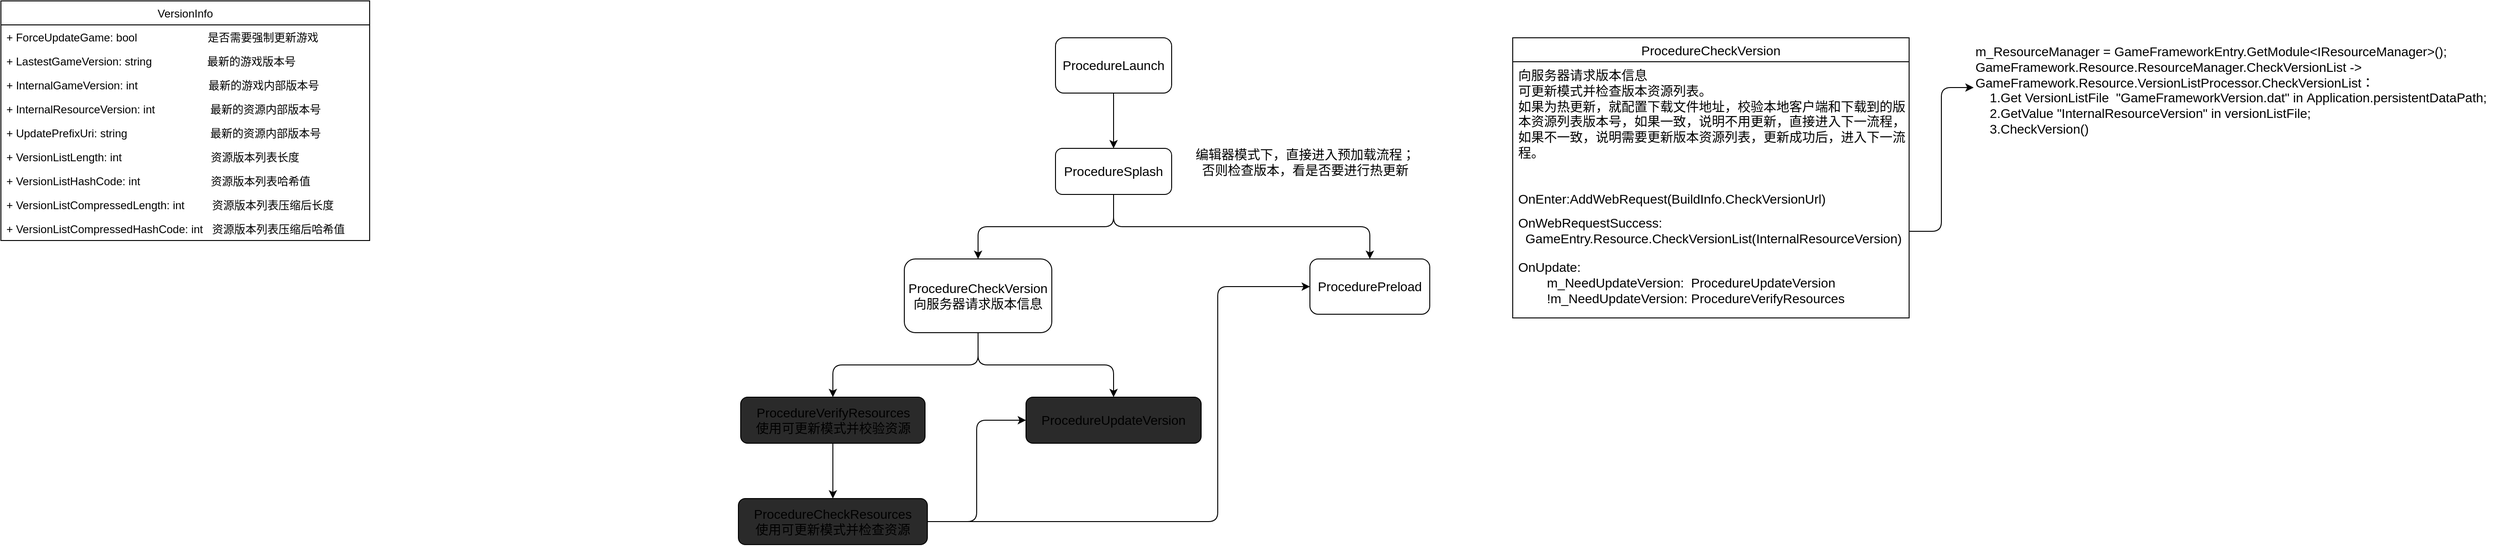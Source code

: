 <mxfile>
    <diagram id="QUaw3bAE2YYsnRq7ILRl" name="第 1 页">
        <mxGraphModel dx="1630" dy="1234" grid="1" gridSize="10" guides="1" tooltips="1" connect="1" arrows="1" fold="1" page="1" pageScale="1" pageWidth="827" pageHeight="1169" background="none" math="0" shadow="0">
            <root>
                <mxCell id="0"/>
                <mxCell id="1" parent="0"/>
                <mxCell id="17" style="edgeStyle=orthogonalEdgeStyle;html=1;exitX=0.5;exitY=1;exitDx=0;exitDy=0;entryX=0.5;entryY=0;entryDx=0;entryDy=0;" parent="1" source="6" target="7" edge="1">
                    <mxGeometry relative="1" as="geometry"/>
                </mxCell>
                <mxCell id="6" value="ProcedureLaunch" style="rounded=1;whiteSpace=wrap;html=1;fontSize=14;" parent="1" vertex="1">
                    <mxGeometry x="1164" y="60" width="126" height="60" as="geometry"/>
                </mxCell>
                <mxCell id="42" style="edgeStyle=orthogonalEdgeStyle;html=1;entryX=0.5;entryY=0;entryDx=0;entryDy=0;exitX=0.5;exitY=1;exitDx=0;exitDy=0;" edge="1" parent="1" source="7" target="13">
                    <mxGeometry relative="1" as="geometry"/>
                </mxCell>
                <mxCell id="yiAYSCsGN9VdWLq7-ZU1-89" style="edgeStyle=orthogonalEdgeStyle;html=1;fontSize=14;exitX=0.5;exitY=1;exitDx=0;exitDy=0;" edge="1" parent="1" source="7" target="10">
                    <mxGeometry relative="1" as="geometry"/>
                </mxCell>
                <mxCell id="7" value="&lt;span style=&quot;font-size: 14px;&quot;&gt;ProcedureSplash&lt;/span&gt;" style="rounded=1;whiteSpace=wrap;html=1;fontSize=14;" parent="1" vertex="1">
                    <mxGeometry x="1164" y="180" width="126" height="50" as="geometry"/>
                </mxCell>
                <mxCell id="8" value="编辑器模式下，直接进入预加载流程；否则检查版本，看是否要进行热更新" style="text;html=1;strokeColor=none;fillColor=none;align=center;verticalAlign=middle;whiteSpace=wrap;rounded=0;fontSize=14;" parent="1" vertex="1">
                    <mxGeometry x="1310" y="160" width="250" height="70" as="geometry"/>
                </mxCell>
                <mxCell id="10" value="ProcedurePreload" style="rounded=1;whiteSpace=wrap;html=1;align=center;fontSize=14;" parent="1" vertex="1">
                    <mxGeometry x="1440" y="300" width="130" height="60" as="geometry"/>
                </mxCell>
                <mxCell id="yiAYSCsGN9VdWLq7-ZU1-79" style="edgeStyle=orthogonalEdgeStyle;html=1;entryX=0.5;entryY=0;entryDx=0;entryDy=0;fontSize=14;exitX=0.5;exitY=1;exitDx=0;exitDy=0;" edge="1" parent="1" source="13" target="yiAYSCsGN9VdWLq7-ZU1-77">
                    <mxGeometry relative="1" as="geometry"/>
                </mxCell>
                <mxCell id="yiAYSCsGN9VdWLq7-ZU1-80" style="edgeStyle=orthogonalEdgeStyle;html=1;entryX=0.5;entryY=0;entryDx=0;entryDy=0;fontSize=14;" edge="1" parent="1" source="13" target="yiAYSCsGN9VdWLq7-ZU1-78">
                    <mxGeometry relative="1" as="geometry"/>
                </mxCell>
                <mxCell id="13" value="ProcedureCheckVersion&lt;br&gt;向服务器请求版本信息" style="rounded=1;whiteSpace=wrap;html=1;fontSize=14;" parent="1" vertex="1">
                    <mxGeometry x="1000" y="300" width="160" height="80" as="geometry"/>
                </mxCell>
                <mxCell id="18" value="VersionInfo" style="swimlane;fontStyle=0;childLayout=stackLayout;horizontal=1;startSize=26;fillColor=none;horizontalStack=0;resizeParent=1;resizeParentMax=0;resizeLast=0;collapsible=1;marginBottom=0;" vertex="1" parent="1">
                    <mxGeometry x="20" y="20" width="400" height="260" as="geometry">
                        <mxRectangle x="20" y="20" width="90" height="26" as="alternateBounds"/>
                    </mxGeometry>
                </mxCell>
                <mxCell id="19" value="+ ForceUpdateGame: bool                       是否需要强制更新游戏" style="text;strokeColor=none;fillColor=none;align=left;verticalAlign=top;spacingLeft=4;spacingRight=4;overflow=hidden;rotatable=0;points=[[0,0.5],[1,0.5]];portConstraint=eastwest;" vertex="1" parent="18">
                    <mxGeometry y="26" width="400" height="26" as="geometry"/>
                </mxCell>
                <mxCell id="20" value="+ LastestGameVersion: string                  最新的游戏版本号 " style="text;strokeColor=none;fillColor=none;align=left;verticalAlign=top;spacingLeft=4;spacingRight=4;overflow=hidden;rotatable=0;points=[[0,0.5],[1,0.5]];portConstraint=eastwest;" vertex="1" parent="18">
                    <mxGeometry y="52" width="400" height="26" as="geometry"/>
                </mxCell>
                <mxCell id="21" value="+ InternalGameVersion: int                       最新的游戏内部版本号" style="text;strokeColor=none;fillColor=none;align=left;verticalAlign=top;spacingLeft=4;spacingRight=4;overflow=hidden;rotatable=0;points=[[0,0.5],[1,0.5]];portConstraint=eastwest;" vertex="1" parent="18">
                    <mxGeometry y="78" width="400" height="26" as="geometry"/>
                </mxCell>
                <mxCell id="22" value="+ InternalResourceVersion: int                  最新的资源内部版本号" style="text;strokeColor=none;fillColor=none;align=left;verticalAlign=top;spacingLeft=4;spacingRight=4;overflow=hidden;rotatable=0;points=[[0,0.5],[1,0.5]];portConstraint=eastwest;" vertex="1" parent="18">
                    <mxGeometry y="104" width="400" height="26" as="geometry"/>
                </mxCell>
                <mxCell id="23" value="+ UpdatePrefixUri: string                           最新的资源内部版本号    " style="text;strokeColor=none;fillColor=none;align=left;verticalAlign=top;spacingLeft=4;spacingRight=4;overflow=hidden;rotatable=0;points=[[0,0.5],[1,0.5]];portConstraint=eastwest;" vertex="1" parent="18">
                    <mxGeometry y="130" width="400" height="26" as="geometry"/>
                </mxCell>
                <mxCell id="24" value="+ VersionListLength: int                             资源版本列表长度" style="text;strokeColor=none;fillColor=none;align=left;verticalAlign=top;spacingLeft=4;spacingRight=4;overflow=hidden;rotatable=0;points=[[0,0.5],[1,0.5]];portConstraint=eastwest;" vertex="1" parent="18">
                    <mxGeometry y="156" width="400" height="26" as="geometry"/>
                </mxCell>
                <mxCell id="25" value="+ VersionListHashCode: int                       资源版本列表哈希值" style="text;strokeColor=none;fillColor=none;align=left;verticalAlign=top;spacingLeft=4;spacingRight=4;overflow=hidden;rotatable=0;points=[[0,0.5],[1,0.5]];portConstraint=eastwest;" vertex="1" parent="18">
                    <mxGeometry y="182" width="400" height="26" as="geometry"/>
                </mxCell>
                <mxCell id="26" value="+ VersionListCompressedLength: int         资源版本列表压缩后长度" style="text;strokeColor=none;fillColor=none;align=left;verticalAlign=top;spacingLeft=4;spacingRight=4;overflow=hidden;rotatable=0;points=[[0,0.5],[1,0.5]];portConstraint=eastwest;" vertex="1" parent="18">
                    <mxGeometry y="208" width="400" height="26" as="geometry"/>
                </mxCell>
                <mxCell id="33" value="+ VersionListCompressedHashCode: int   资源版本列表压缩后哈希值" style="text;strokeColor=none;fillColor=none;align=left;verticalAlign=top;spacingLeft=4;spacingRight=4;overflow=hidden;rotatable=0;points=[[0,0.5],[1,0.5]];portConstraint=eastwest;" vertex="1" parent="18">
                    <mxGeometry y="234" width="400" height="26" as="geometry"/>
                </mxCell>
                <mxCell id="yiAYSCsGN9VdWLq7-ZU1-55" value="ProcedureCheckVersion" style="swimlane;fontStyle=0;childLayout=stackLayout;horizontal=1;startSize=26;horizontalStack=0;resizeParent=1;resizeParentMax=0;resizeLast=0;collapsible=1;marginBottom=0;fontSize=14;" vertex="1" parent="1">
                    <mxGeometry x="1660" y="60" width="430" height="304" as="geometry">
                        <mxRectangle x="1650" y="56" width="110" height="26" as="alternateBounds"/>
                    </mxGeometry>
                </mxCell>
                <mxCell id="yiAYSCsGN9VdWLq7-ZU1-84" value="向服务器请求版本信息&#10;可更新模式并检查版本资源列表。&#10;如果为热更新，就配置下载文件地址，校验本地客户端和下载到的版本资源列表版本号，如果一致，说明不用更新，直接进入下一流程，如果不一致，说明需要更新版本资源列表，更新成功后，进入下一流程。" style="text;strokeColor=none;fillColor=none;align=left;verticalAlign=top;spacingLeft=4;spacingRight=4;overflow=hidden;rotatable=0;points=[[0,0.5],[1,0.5]];portConstraint=eastwest;whiteSpace=wrap;fontSize=14;" vertex="1" parent="yiAYSCsGN9VdWLq7-ZU1-55">
                    <mxGeometry y="26" width="430" height="134" as="geometry"/>
                </mxCell>
                <mxCell id="yiAYSCsGN9VdWLq7-ZU1-56" value="OnEnter:AddWebRequest(BuildInfo.CheckVersionUrl)" style="text;strokeColor=none;fillColor=none;align=left;verticalAlign=top;spacingLeft=4;spacingRight=4;overflow=hidden;rotatable=0;points=[[0,0.5],[1,0.5]];portConstraint=eastwest;whiteSpace=wrap;fontSize=14;" vertex="1" parent="yiAYSCsGN9VdWLq7-ZU1-55">
                    <mxGeometry y="160" width="430" height="26" as="geometry"/>
                </mxCell>
                <mxCell id="yiAYSCsGN9VdWLq7-ZU1-57" value="OnWebRequestSuccess:&#10;  GameEntry.Resource.CheckVersionList(InternalResourceVersion)" style="text;strokeColor=none;fillColor=none;align=left;verticalAlign=top;spacingLeft=4;spacingRight=4;overflow=hidden;rotatable=0;points=[[0,0.5],[1,0.5]];portConstraint=eastwest;fontSize=14;" vertex="1" parent="yiAYSCsGN9VdWLq7-ZU1-55">
                    <mxGeometry y="186" width="430" height="48" as="geometry"/>
                </mxCell>
                <mxCell id="yiAYSCsGN9VdWLq7-ZU1-58" value="OnUpdate:&#10;        m_NeedUpdateVersion:  ProcedureUpdateVersion&#10;        !m_NeedUpdateVersion: ProcedureVerifyResources" style="text;strokeColor=none;fillColor=none;align=left;verticalAlign=top;spacingLeft=4;spacingRight=4;overflow=hidden;rotatable=0;points=[[0,0.5],[1,0.5]];portConstraint=eastwest;fontSize=14;" vertex="1" parent="yiAYSCsGN9VdWLq7-ZU1-55">
                    <mxGeometry y="234" width="430" height="70" as="geometry"/>
                </mxCell>
                <mxCell id="yiAYSCsGN9VdWLq7-ZU1-75" value="m_ResourceManager = GameFrameworkEntry.GetModule&amp;lt;IResourceManager&amp;gt;();&lt;br&gt;GameFramework.Resource.ResourceManager.CheckVersionList -&amp;gt; &lt;br&gt;GameFramework.Resource.VersionListProcessor.CheckVersionList：&lt;br&gt;    1.Get VersionListFile  &amp;quot;GameFrameworkVersion.dat&amp;quot; in Application.persistentDataPath;&lt;br&gt;    2.GetValue &amp;quot;InternalResourceVersion&amp;quot; in versionListFile;&lt;br&gt;    3.CheckVersion()" style="text;align=left;verticalAlign=top;resizable=0;points=[];autosize=1;strokeColor=none;fontSize=14;html=1;" vertex="1" parent="1">
                    <mxGeometry x="2160" y="60" width="570" height="110" as="geometry"/>
                </mxCell>
                <mxCell id="yiAYSCsGN9VdWLq7-ZU1-76" style="edgeStyle=orthogonalEdgeStyle;html=1;entryX=0;entryY=0.491;entryDx=0;entryDy=0;entryPerimeter=0;fontSize=14;" edge="1" parent="1" source="yiAYSCsGN9VdWLq7-ZU1-57" target="yiAYSCsGN9VdWLq7-ZU1-75">
                    <mxGeometry relative="1" as="geometry"/>
                </mxCell>
                <mxCell id="yiAYSCsGN9VdWLq7-ZU1-77" value="ProcedureUpdateVersion" style="rounded=1;whiteSpace=wrap;html=1;fontSize=14;fillColor=#2a2a2a;verticalAlign=middle;" vertex="1" parent="1">
                    <mxGeometry x="1132" y="450" width="190" height="50" as="geometry"/>
                </mxCell>
                <mxCell id="yiAYSCsGN9VdWLq7-ZU1-83" style="edgeStyle=orthogonalEdgeStyle;html=1;entryX=0.5;entryY=0;entryDx=0;entryDy=0;fontSize=14;" edge="1" parent="1" source="yiAYSCsGN9VdWLq7-ZU1-78" target="yiAYSCsGN9VdWLq7-ZU1-81">
                    <mxGeometry relative="1" as="geometry"/>
                </mxCell>
                <mxCell id="yiAYSCsGN9VdWLq7-ZU1-78" value="ProcedureVerifyResources&lt;br&gt;使用可更新模式并校验资源" style="rounded=1;whiteSpace=wrap;html=1;fontSize=14;fillColor=#2a2a2a;verticalAlign=middle;" vertex="1" parent="1">
                    <mxGeometry x="822.5" y="450" width="200" height="50" as="geometry"/>
                </mxCell>
                <mxCell id="yiAYSCsGN9VdWLq7-ZU1-88" style="edgeStyle=orthogonalEdgeStyle;html=1;entryX=0;entryY=0.5;entryDx=0;entryDy=0;fontSize=14;" edge="1" parent="1" source="yiAYSCsGN9VdWLq7-ZU1-81" target="yiAYSCsGN9VdWLq7-ZU1-77">
                    <mxGeometry relative="1" as="geometry"/>
                </mxCell>
                <mxCell id="yiAYSCsGN9VdWLq7-ZU1-90" style="edgeStyle=orthogonalEdgeStyle;html=1;entryX=0;entryY=0.5;entryDx=0;entryDy=0;fontSize=14;" edge="1" parent="1" source="yiAYSCsGN9VdWLq7-ZU1-81" target="10">
                    <mxGeometry relative="1" as="geometry">
                        <Array as="points">
                            <mxPoint x="1340" y="585"/>
                            <mxPoint x="1340" y="330"/>
                        </Array>
                    </mxGeometry>
                </mxCell>
                <mxCell id="yiAYSCsGN9VdWLq7-ZU1-81" value="ProcedureCheckResources&lt;br&gt;使用可更新模式并检查资源" style="rounded=1;whiteSpace=wrap;html=1;fontSize=14;fillColor=#2a2a2a;verticalAlign=middle;" vertex="1" parent="1">
                    <mxGeometry x="820" y="560" width="205" height="50" as="geometry"/>
                </mxCell>
            </root>
        </mxGraphModel>
    </diagram>
</mxfile>